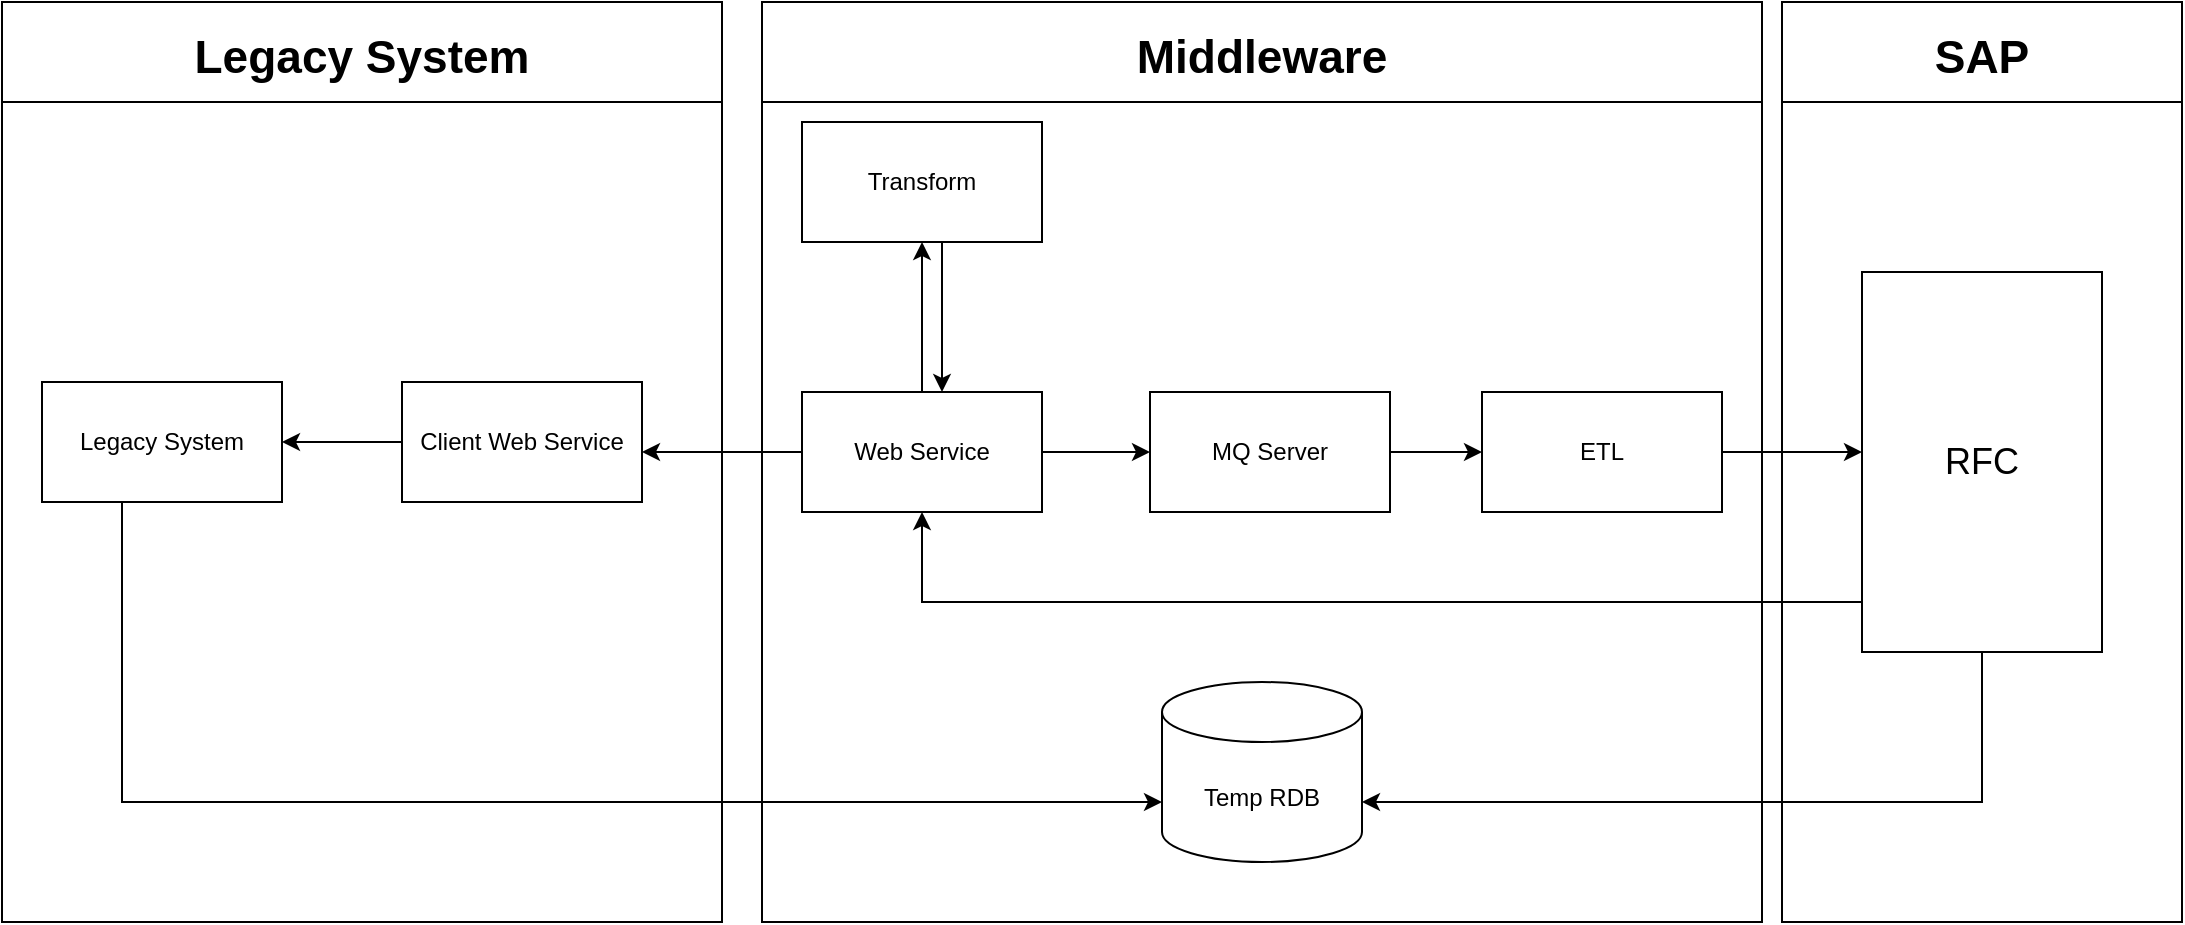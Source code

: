 <mxfile version="22.1.11" type="github">
  <diagram name="第 1 页" id="KWasOtkGla4huWQWOD4v">
    <mxGraphModel dx="2120" dy="670" grid="1" gridSize="10" guides="1" tooltips="1" connect="1" arrows="1" fold="1" page="1" pageScale="1" pageWidth="827" pageHeight="1169" math="0" shadow="0">
      <root>
        <mxCell id="0" />
        <mxCell id="1" parent="0" />
        <mxCell id="gmuw4k_-zvjLaqUktoZQ-31" value="Legacy System" style="swimlane;startSize=50;fontSize=23;" vertex="1" parent="1">
          <mxGeometry x="-280" y="170" width="360" height="460" as="geometry">
            <mxRectangle x="-280" y="170" width="210" height="50" as="alternateBounds" />
          </mxGeometry>
        </mxCell>
        <mxCell id="gmuw4k_-zvjLaqUktoZQ-9" value="Legacy System" style="rounded=0;whiteSpace=wrap;html=1;" vertex="1" parent="gmuw4k_-zvjLaqUktoZQ-31">
          <mxGeometry x="20" y="190" width="120" height="60" as="geometry" />
        </mxCell>
        <mxCell id="gmuw4k_-zvjLaqUktoZQ-10" value="Client Web Service" style="rounded=0;whiteSpace=wrap;html=1;" vertex="1" parent="gmuw4k_-zvjLaqUktoZQ-31">
          <mxGeometry x="200" y="190" width="120" height="60" as="geometry" />
        </mxCell>
        <mxCell id="gmuw4k_-zvjLaqUktoZQ-17" style="edgeStyle=orthogonalEdgeStyle;rounded=0;orthogonalLoop=1;jettySize=auto;html=1;" edge="1" parent="gmuw4k_-zvjLaqUktoZQ-31" source="gmuw4k_-zvjLaqUktoZQ-10" target="gmuw4k_-zvjLaqUktoZQ-9">
          <mxGeometry relative="1" as="geometry" />
        </mxCell>
        <mxCell id="gmuw4k_-zvjLaqUktoZQ-28" value="Middleware" style="swimlane;fontSize=23;startSize=50;" vertex="1" parent="1">
          <mxGeometry x="100" y="170" width="500" height="460" as="geometry">
            <mxRectangle x="100" y="170" width="170" height="50" as="alternateBounds" />
          </mxGeometry>
        </mxCell>
        <mxCell id="gmuw4k_-zvjLaqUktoZQ-21" value="Temp RDB" style="shape=cylinder3;whiteSpace=wrap;html=1;boundedLbl=1;backgroundOutline=1;size=15;" vertex="1" parent="gmuw4k_-zvjLaqUktoZQ-28">
          <mxGeometry x="200" y="340" width="100" height="90" as="geometry" />
        </mxCell>
        <mxCell id="gmuw4k_-zvjLaqUktoZQ-6" value="Transform" style="rounded=0;whiteSpace=wrap;html=1;" vertex="1" parent="gmuw4k_-zvjLaqUktoZQ-28">
          <mxGeometry x="20" y="60" width="120" height="60" as="geometry" />
        </mxCell>
        <mxCell id="gmuw4k_-zvjLaqUktoZQ-1" value="Web Service" style="rounded=0;whiteSpace=wrap;html=1;" vertex="1" parent="gmuw4k_-zvjLaqUktoZQ-28">
          <mxGeometry x="20" y="195" width="120" height="60" as="geometry" />
        </mxCell>
        <mxCell id="gmuw4k_-zvjLaqUktoZQ-7" value="" style="edgeStyle=orthogonalEdgeStyle;rounded=0;orthogonalLoop=1;jettySize=auto;html=1;" edge="1" parent="gmuw4k_-zvjLaqUktoZQ-28" source="gmuw4k_-zvjLaqUktoZQ-1" target="gmuw4k_-zvjLaqUktoZQ-6">
          <mxGeometry relative="1" as="geometry" />
        </mxCell>
        <mxCell id="gmuw4k_-zvjLaqUktoZQ-8" style="edgeStyle=orthogonalEdgeStyle;rounded=0;orthogonalLoop=1;jettySize=auto;html=1;" edge="1" parent="gmuw4k_-zvjLaqUktoZQ-28" source="gmuw4k_-zvjLaqUktoZQ-6" target="gmuw4k_-zvjLaqUktoZQ-1">
          <mxGeometry relative="1" as="geometry">
            <Array as="points">
              <mxPoint x="90" y="140" />
              <mxPoint x="90" y="140" />
            </Array>
          </mxGeometry>
        </mxCell>
        <mxCell id="gmuw4k_-zvjLaqUktoZQ-4" value="MQ Server" style="rounded=0;whiteSpace=wrap;html=1;" vertex="1" parent="gmuw4k_-zvjLaqUktoZQ-28">
          <mxGeometry x="194" y="195" width="120" height="60" as="geometry" />
        </mxCell>
        <mxCell id="gmuw4k_-zvjLaqUktoZQ-13" style="edgeStyle=orthogonalEdgeStyle;rounded=0;orthogonalLoop=1;jettySize=auto;html=1;" edge="1" parent="gmuw4k_-zvjLaqUktoZQ-28" source="gmuw4k_-zvjLaqUktoZQ-1" target="gmuw4k_-zvjLaqUktoZQ-4">
          <mxGeometry relative="1" as="geometry" />
        </mxCell>
        <mxCell id="gmuw4k_-zvjLaqUktoZQ-5" value="ETL" style="rounded=0;whiteSpace=wrap;html=1;" vertex="1" parent="gmuw4k_-zvjLaqUktoZQ-28">
          <mxGeometry x="360" y="195" width="120" height="60" as="geometry" />
        </mxCell>
        <mxCell id="gmuw4k_-zvjLaqUktoZQ-14" style="edgeStyle=orthogonalEdgeStyle;rounded=0;orthogonalLoop=1;jettySize=auto;html=1;" edge="1" parent="gmuw4k_-zvjLaqUktoZQ-28" source="gmuw4k_-zvjLaqUktoZQ-4" target="gmuw4k_-zvjLaqUktoZQ-5">
          <mxGeometry relative="1" as="geometry" />
        </mxCell>
        <mxCell id="gmuw4k_-zvjLaqUktoZQ-30" value="SAP" style="swimlane;fontSize=23;startSize=50;" vertex="1" parent="1">
          <mxGeometry x="610" y="170" width="200" height="460" as="geometry">
            <mxRectangle x="610" y="170" width="90" height="50" as="alternateBounds" />
          </mxGeometry>
        </mxCell>
        <mxCell id="gmuw4k_-zvjLaqUktoZQ-2" value="RFC" style="rounded=0;whiteSpace=wrap;html=1;fontSize=18;" vertex="1" parent="gmuw4k_-zvjLaqUktoZQ-30">
          <mxGeometry x="40" y="135" width="120" height="190" as="geometry" />
        </mxCell>
        <mxCell id="gmuw4k_-zvjLaqUktoZQ-11" style="edgeStyle=orthogonalEdgeStyle;rounded=0;orthogonalLoop=1;jettySize=auto;html=1;" edge="1" parent="1" source="gmuw4k_-zvjLaqUktoZQ-1" target="gmuw4k_-zvjLaqUktoZQ-10">
          <mxGeometry relative="1" as="geometry">
            <Array as="points">
              <mxPoint x="30" y="390" />
              <mxPoint x="30" y="390" />
            </Array>
          </mxGeometry>
        </mxCell>
        <mxCell id="gmuw4k_-zvjLaqUktoZQ-16" style="edgeStyle=orthogonalEdgeStyle;rounded=0;orthogonalLoop=1;jettySize=auto;html=1;" edge="1" parent="1" source="gmuw4k_-zvjLaqUktoZQ-2" target="gmuw4k_-zvjLaqUktoZQ-1">
          <mxGeometry relative="1" as="geometry">
            <Array as="points">
              <mxPoint x="180" y="470" />
            </Array>
          </mxGeometry>
        </mxCell>
        <mxCell id="gmuw4k_-zvjLaqUktoZQ-25" style="edgeStyle=orthogonalEdgeStyle;rounded=0;orthogonalLoop=1;jettySize=auto;html=1;" edge="1" parent="1" source="gmuw4k_-zvjLaqUktoZQ-2" target="gmuw4k_-zvjLaqUktoZQ-21">
          <mxGeometry relative="1" as="geometry">
            <Array as="points">
              <mxPoint x="710" y="570" />
            </Array>
          </mxGeometry>
        </mxCell>
        <mxCell id="gmuw4k_-zvjLaqUktoZQ-18" value="" style="edgeStyle=orthogonalEdgeStyle;rounded=0;orthogonalLoop=1;jettySize=auto;html=1;" edge="1" parent="1" source="gmuw4k_-zvjLaqUktoZQ-5" target="gmuw4k_-zvjLaqUktoZQ-2">
          <mxGeometry relative="1" as="geometry">
            <Array as="points">
              <mxPoint x="620" y="395" />
              <mxPoint x="620" y="395" />
            </Array>
          </mxGeometry>
        </mxCell>
        <mxCell id="gmuw4k_-zvjLaqUktoZQ-26" style="edgeStyle=orthogonalEdgeStyle;rounded=0;orthogonalLoop=1;jettySize=auto;html=1;entryX=0;entryY=0;entryDx=0;entryDy=60;entryPerimeter=0;" edge="1" parent="1" source="gmuw4k_-zvjLaqUktoZQ-9" target="gmuw4k_-zvjLaqUktoZQ-21">
          <mxGeometry relative="1" as="geometry">
            <Array as="points">
              <mxPoint x="-220" y="570" />
            </Array>
          </mxGeometry>
        </mxCell>
      </root>
    </mxGraphModel>
  </diagram>
</mxfile>
